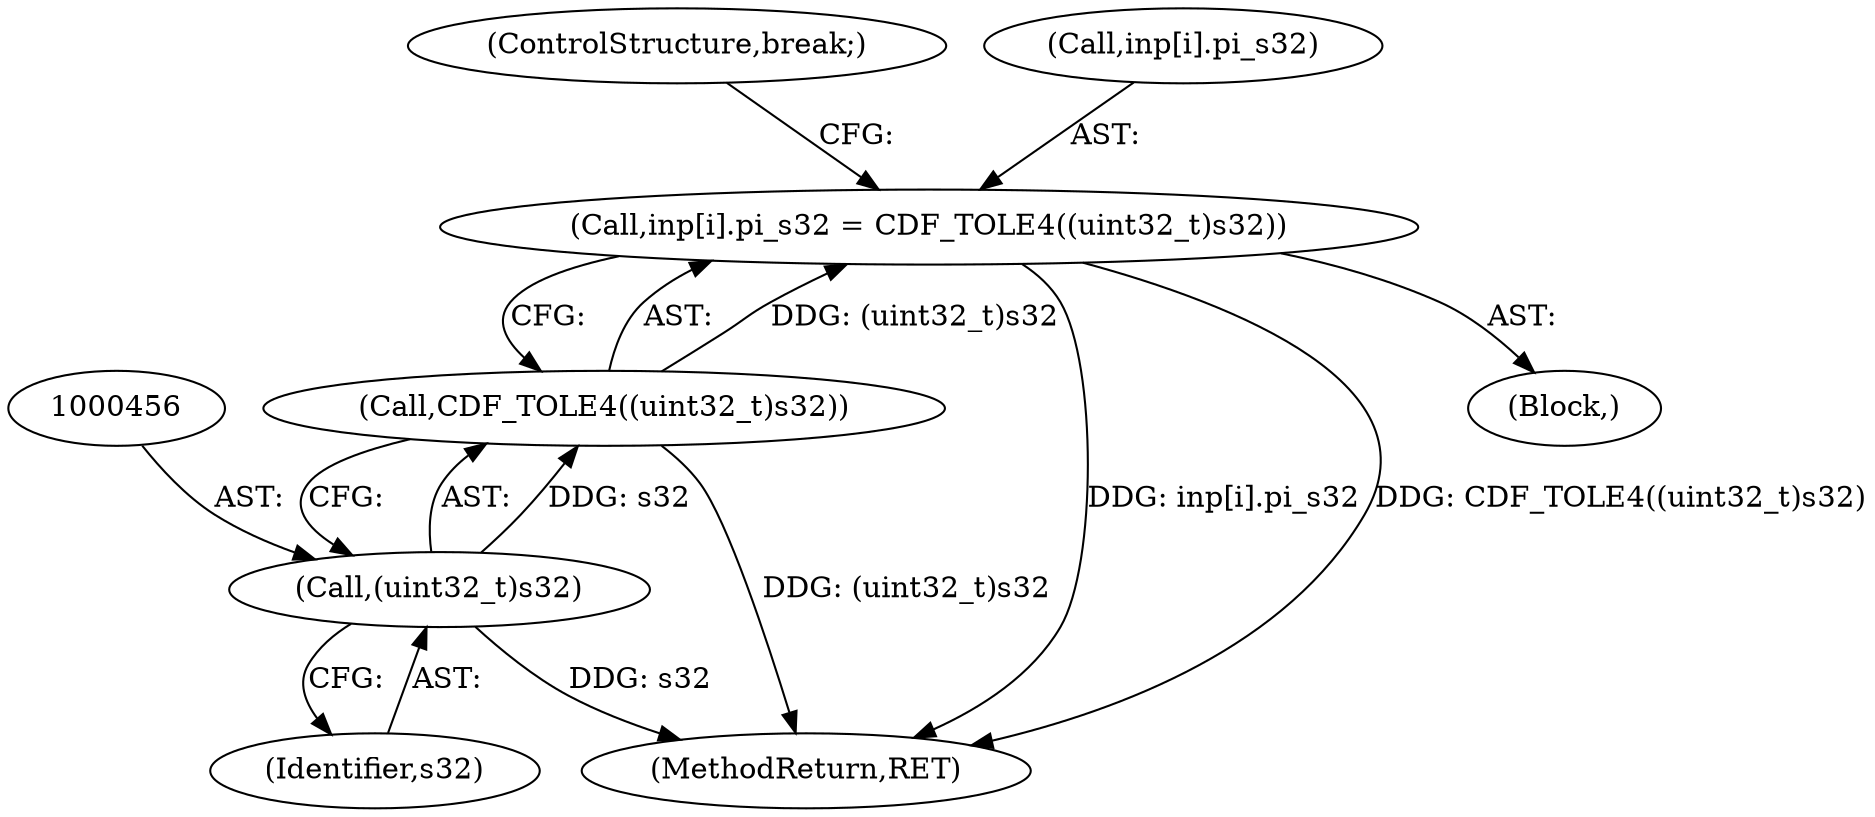 digraph "0_file_1aec04dbf8a24b8a6ba64c4f74efa0628e36db0b@array" {
"1000448" [label="(Call,inp[i].pi_s32 = CDF_TOLE4((uint32_t)s32))"];
"1000454" [label="(Call,CDF_TOLE4((uint32_t)s32))"];
"1000455" [label="(Call,(uint32_t)s32)"];
"1000458" [label="(ControlStructure,break;)"];
"1000448" [label="(Call,inp[i].pi_s32 = CDF_TOLE4((uint32_t)s32))"];
"1000839" [label="(MethodReturn,RET)"];
"1000455" [label="(Call,(uint32_t)s32)"];
"1000393" [label="(Block,)"];
"1000449" [label="(Call,inp[i].pi_s32)"];
"1000457" [label="(Identifier,s32)"];
"1000454" [label="(Call,CDF_TOLE4((uint32_t)s32))"];
"1000448" -> "1000393"  [label="AST: "];
"1000448" -> "1000454"  [label="CFG: "];
"1000449" -> "1000448"  [label="AST: "];
"1000454" -> "1000448"  [label="AST: "];
"1000458" -> "1000448"  [label="CFG: "];
"1000448" -> "1000839"  [label="DDG: inp[i].pi_s32"];
"1000448" -> "1000839"  [label="DDG: CDF_TOLE4((uint32_t)s32)"];
"1000454" -> "1000448"  [label="DDG: (uint32_t)s32"];
"1000454" -> "1000455"  [label="CFG: "];
"1000455" -> "1000454"  [label="AST: "];
"1000454" -> "1000839"  [label="DDG: (uint32_t)s32"];
"1000455" -> "1000454"  [label="DDG: s32"];
"1000455" -> "1000457"  [label="CFG: "];
"1000456" -> "1000455"  [label="AST: "];
"1000457" -> "1000455"  [label="AST: "];
"1000455" -> "1000839"  [label="DDG: s32"];
}
